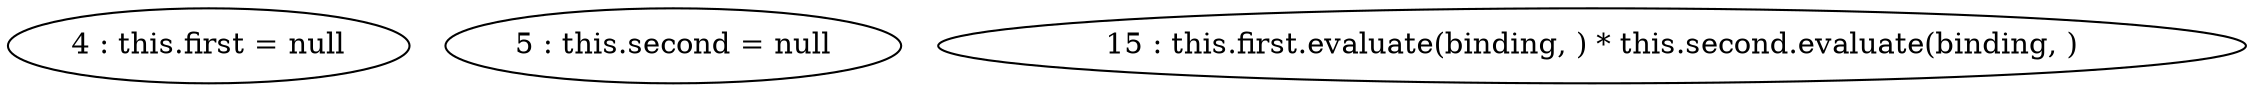 digraph G {
"4 : this.first = null"
"5 : this.second = null"
"15 : this.first.evaluate(binding, ) * this.second.evaluate(binding, )"
}